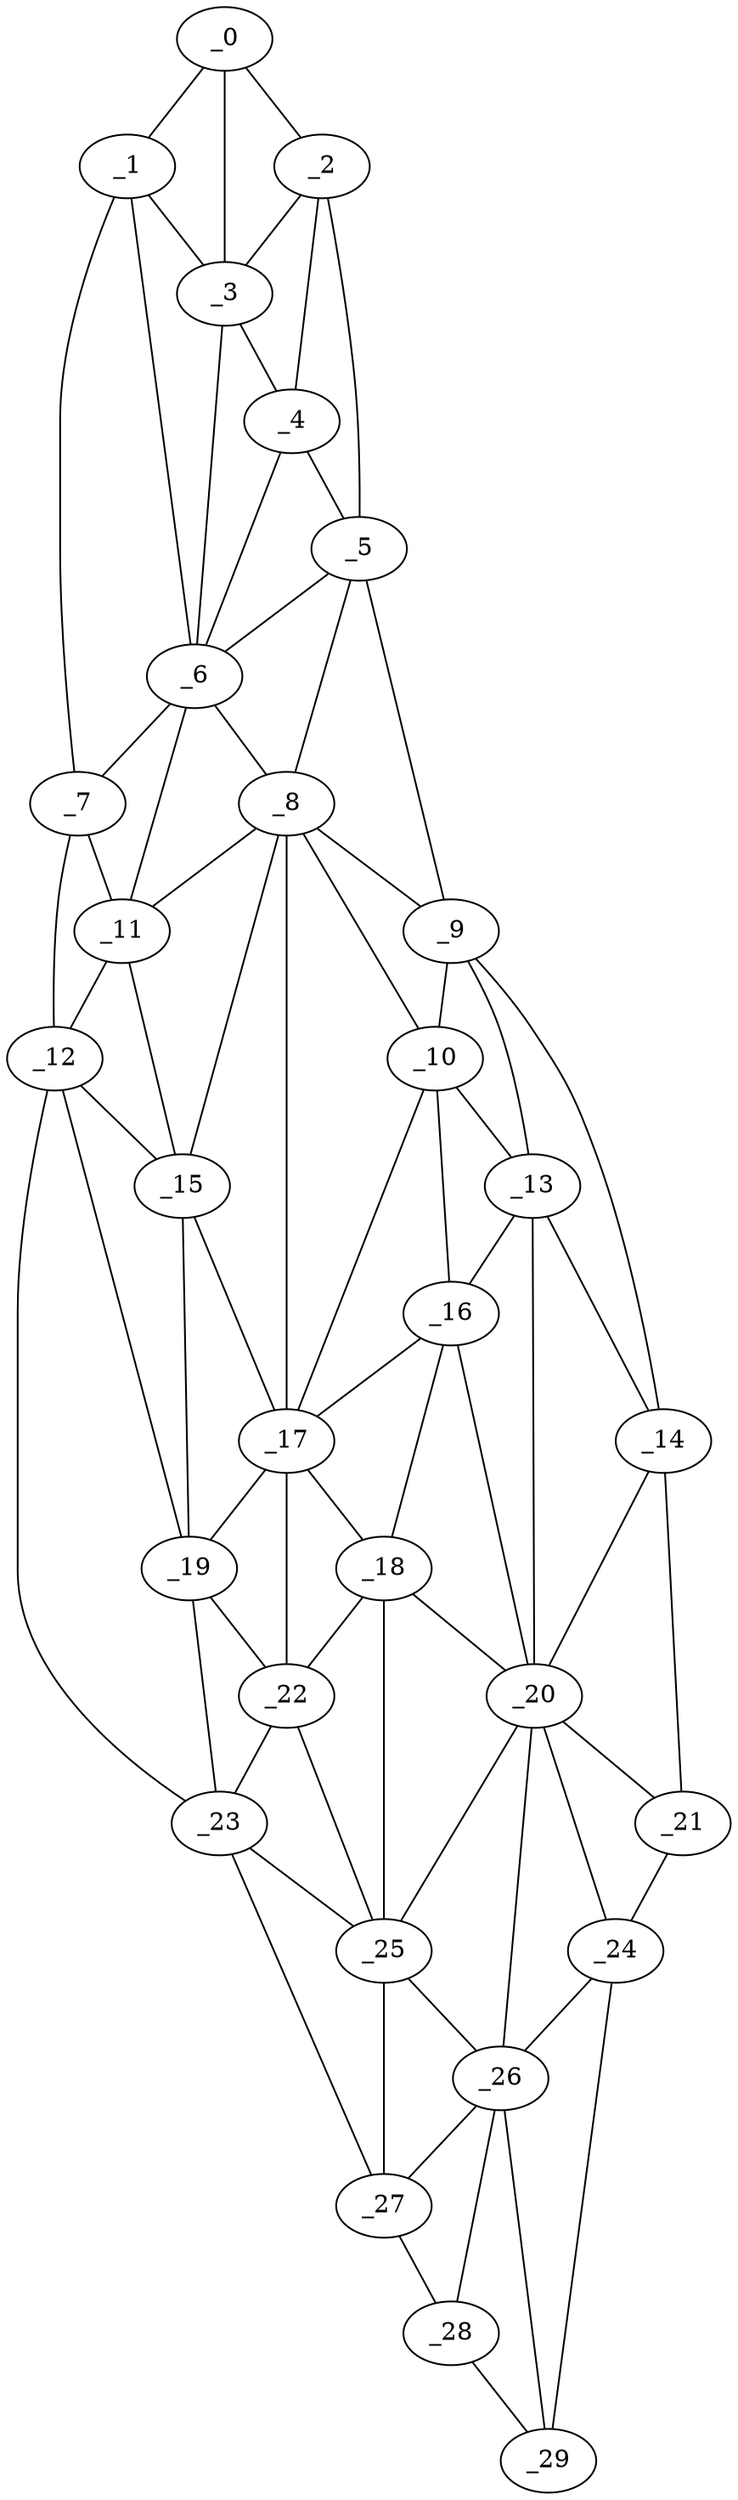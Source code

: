 graph "obj69__240.gxl" {
	_0	 [x=4,
		y=53];
	_1	 [x=7,
		y=35];
	_0 -- _1	 [valence=1];
	_2	 [x=10,
		y=58];
	_0 -- _2	 [valence=1];
	_3	 [x=14,
		y=47];
	_0 -- _3	 [valence=1];
	_1 -- _3	 [valence=1];
	_6	 [x=29,
		y=48];
	_1 -- _6	 [valence=2];
	_7	 [x=47,
		y=25];
	_1 -- _7	 [valence=1];
	_2 -- _3	 [valence=1];
	_4	 [x=23,
		y=54];
	_2 -- _4	 [valence=2];
	_5	 [x=25,
		y=69];
	_2 -- _5	 [valence=1];
	_3 -- _4	 [valence=2];
	_3 -- _6	 [valence=2];
	_4 -- _5	 [valence=2];
	_4 -- _6	 [valence=2];
	_5 -- _6	 [valence=2];
	_8	 [x=50,
		y=64];
	_5 -- _8	 [valence=2];
	_9	 [x=53,
		y=87];
	_5 -- _9	 [valence=1];
	_6 -- _7	 [valence=1];
	_6 -- _8	 [valence=2];
	_11	 [x=62,
		y=36];
	_6 -- _11	 [valence=2];
	_7 -- _11	 [valence=2];
	_12	 [x=69,
		y=38];
	_7 -- _12	 [valence=1];
	_8 -- _9	 [valence=2];
	_10	 [x=61,
		y=76];
	_8 -- _10	 [valence=2];
	_8 -- _11	 [valence=1];
	_15	 [x=75,
		y=54];
	_8 -- _15	 [valence=2];
	_17	 [x=76,
		y=64];
	_8 -- _17	 [valence=2];
	_9 -- _10	 [valence=2];
	_13	 [x=69,
		y=85];
	_9 -- _13	 [valence=2];
	_14	 [x=71,
		y=98];
	_9 -- _14	 [valence=1];
	_10 -- _13	 [valence=1];
	_16	 [x=75,
		y=75];
	_10 -- _16	 [valence=2];
	_10 -- _17	 [valence=2];
	_11 -- _12	 [valence=2];
	_11 -- _15	 [valence=2];
	_12 -- _15	 [valence=2];
	_19	 [x=81,
		y=56];
	_12 -- _19	 [valence=2];
	_23	 [x=93,
		y=53];
	_12 -- _23	 [valence=1];
	_13 -- _14	 [valence=1];
	_13 -- _16	 [valence=1];
	_20	 [x=87,
		y=95];
	_13 -- _20	 [valence=2];
	_14 -- _20	 [valence=2];
	_21	 [x=87,
		y=100];
	_14 -- _21	 [valence=1];
	_15 -- _17	 [valence=1];
	_15 -- _19	 [valence=2];
	_16 -- _17	 [valence=1];
	_18	 [x=80,
		y=72];
	_16 -- _18	 [valence=1];
	_16 -- _20	 [valence=2];
	_17 -- _18	 [valence=2];
	_17 -- _19	 [valence=2];
	_22	 [x=90,
		y=62];
	_17 -- _22	 [valence=1];
	_18 -- _20	 [valence=2];
	_18 -- _22	 [valence=2];
	_25	 [x=100,
		y=67];
	_18 -- _25	 [valence=2];
	_19 -- _22	 [valence=2];
	_19 -- _23	 [valence=1];
	_20 -- _21	 [valence=2];
	_24	 [x=97,
		y=99];
	_20 -- _24	 [valence=2];
	_20 -- _25	 [valence=1];
	_26	 [x=101,
		y=94];
	_20 -- _26	 [valence=1];
	_21 -- _24	 [valence=1];
	_22 -- _23	 [valence=2];
	_22 -- _25	 [valence=2];
	_23 -- _25	 [valence=2];
	_27	 [x=108,
		y=67];
	_23 -- _27	 [valence=1];
	_24 -- _26	 [valence=2];
	_29	 [x=125,
		y=93];
	_24 -- _29	 [valence=1];
	_25 -- _26	 [valence=2];
	_25 -- _27	 [valence=1];
	_26 -- _27	 [valence=2];
	_28	 [x=123,
		y=83];
	_26 -- _28	 [valence=2];
	_26 -- _29	 [valence=1];
	_27 -- _28	 [valence=1];
	_28 -- _29	 [valence=1];
}
